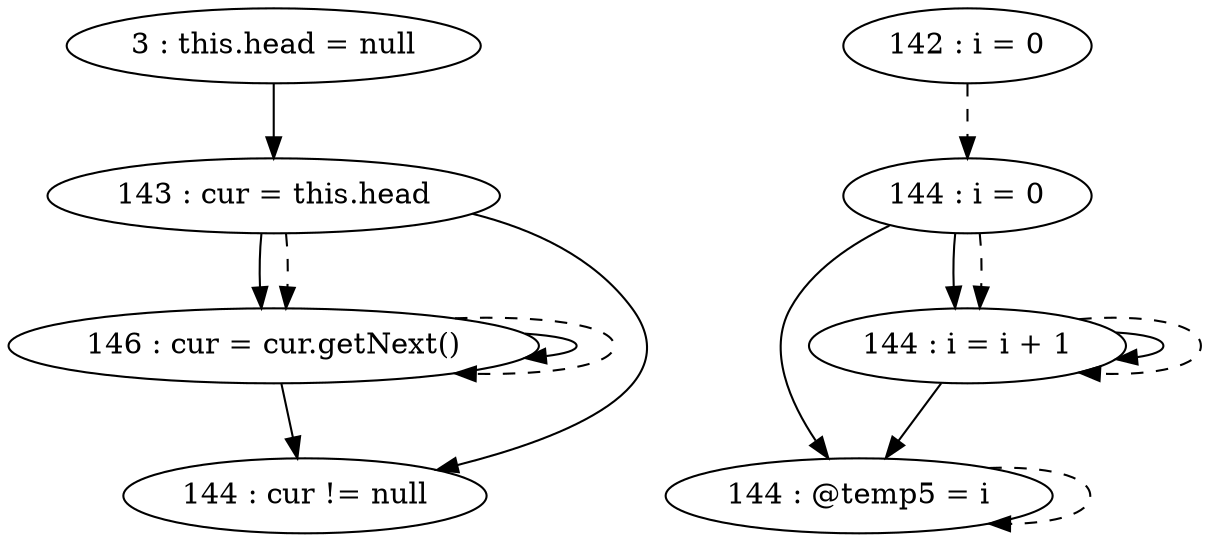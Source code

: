 digraph G {
"3 : this.head = null"
"3 : this.head = null" -> "143 : cur = this.head"
"142 : i = 0"
"142 : i = 0" -> "144 : i = 0" [style=dashed]
"143 : cur = this.head"
"143 : cur = this.head" -> "146 : cur = cur.getNext()"
"143 : cur = this.head" -> "144 : cur != null"
"143 : cur = this.head" -> "146 : cur = cur.getNext()" [style=dashed]
"144 : i = 0"
"144 : i = 0" -> "144 : @temp5 = i"
"144 : i = 0" -> "144 : i = i + 1"
"144 : i = 0" -> "144 : i = i + 1" [style=dashed]
"144 : cur != null"
"146 : cur = cur.getNext()"
"146 : cur = cur.getNext()" -> "146 : cur = cur.getNext()"
"146 : cur = cur.getNext()" -> "144 : cur != null"
"146 : cur = cur.getNext()" -> "146 : cur = cur.getNext()" [style=dashed]
"144 : @temp5 = i"
"144 : @temp5 = i" -> "144 : @temp5 = i" [style=dashed]
"144 : i = i + 1"
"144 : i = i + 1" -> "144 : @temp5 = i"
"144 : i = i + 1" -> "144 : i = i + 1"
"144 : i = i + 1" -> "144 : i = i + 1" [style=dashed]
}